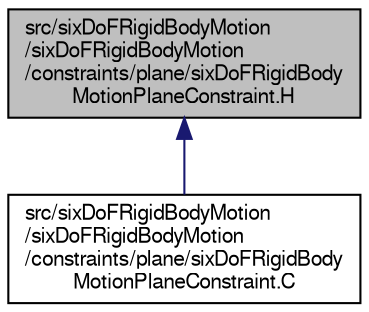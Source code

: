 digraph "src/sixDoFRigidBodyMotion/sixDoFRigidBodyMotion/constraints/plane/sixDoFRigidBodyMotionPlaneConstraint.H"
{
  bgcolor="transparent";
  edge [fontname="FreeSans",fontsize="10",labelfontname="FreeSans",labelfontsize="10"];
  node [fontname="FreeSans",fontsize="10",shape=record];
  Node169 [label="src/sixDoFRigidBodyMotion\l/sixDoFRigidBodyMotion\l/constraints/plane/sixDoFRigidBody\lMotionPlaneConstraint.H",height=0.2,width=0.4,color="black", fillcolor="grey75", style="filled", fontcolor="black"];
  Node169 -> Node170 [dir="back",color="midnightblue",fontsize="10",style="solid",fontname="FreeSans"];
  Node170 [label="src/sixDoFRigidBodyMotion\l/sixDoFRigidBodyMotion\l/constraints/plane/sixDoFRigidBody\lMotionPlaneConstraint.C",height=0.2,width=0.4,color="black",URL="$a14924.html"];
}
